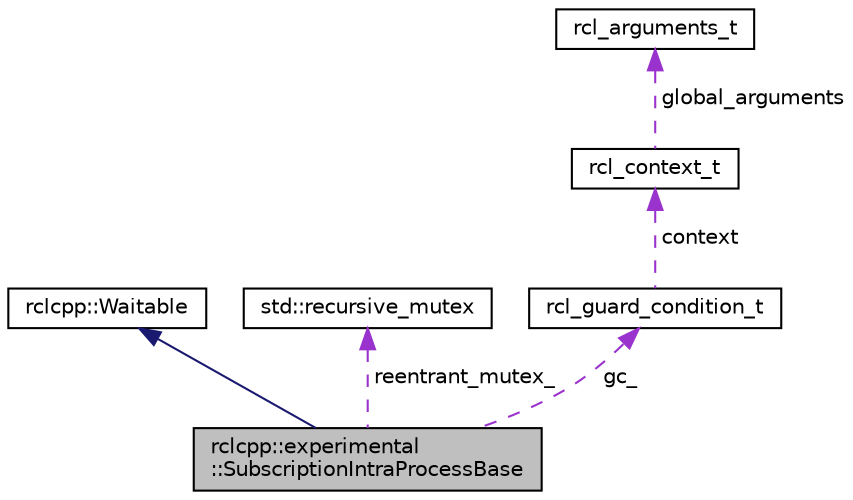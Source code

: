 digraph "rclcpp::experimental::SubscriptionIntraProcessBase"
{
  edge [fontname="Helvetica",fontsize="10",labelfontname="Helvetica",labelfontsize="10"];
  node [fontname="Helvetica",fontsize="10",shape=record];
  Node3 [label="rclcpp::experimental\l::SubscriptionIntraProcessBase",height=0.2,width=0.4,color="black", fillcolor="grey75", style="filled", fontcolor="black"];
  Node4 -> Node3 [dir="back",color="midnightblue",fontsize="10",style="solid",fontname="Helvetica"];
  Node4 [label="rclcpp::Waitable",height=0.2,width=0.4,color="black", fillcolor="white", style="filled",URL="$classrclcpp_1_1Waitable.html"];
  Node5 -> Node3 [dir="back",color="darkorchid3",fontsize="10",style="dashed",label=" reentrant_mutex_" ,fontname="Helvetica"];
  Node5 [label="std::recursive_mutex",height=0.2,width=0.4,color="black", fillcolor="white", style="filled",URL="/tmp/tmp.Txb212H7Lz/doxygen_tag_files/cppreference-doxygen-web.tag.xml$cpp/thread/recursive_mutex.html"];
  Node6 -> Node3 [dir="back",color="darkorchid3",fontsize="10",style="dashed",label=" gc_" ,fontname="Helvetica"];
  Node6 [label="rcl_guard_condition_t",height=0.2,width=0.4,color="black", fillcolor="white", style="filled",URL="/tmp/tmp.Txb212H7Lz/doxygen_tag_files/rcl.tag$structrcl__guard__condition__t.html"];
  Node7 -> Node6 [dir="back",color="darkorchid3",fontsize="10",style="dashed",label=" context" ,fontname="Helvetica"];
  Node7 [label="rcl_context_t",height=0.2,width=0.4,color="black", fillcolor="white", style="filled",URL="/tmp/tmp.Txb212H7Lz/doxygen_tag_files/rcl.tag$structrcl__context__t.html"];
  Node8 -> Node7 [dir="back",color="darkorchid3",fontsize="10",style="dashed",label=" global_arguments" ,fontname="Helvetica"];
  Node8 [label="rcl_arguments_t",height=0.2,width=0.4,color="black", fillcolor="white", style="filled",URL="/tmp/tmp.Txb212H7Lz/doxygen_tag_files/rcl.tag$structrcl__arguments__t.html"];
}
